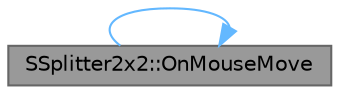 digraph "SSplitter2x2::OnMouseMove"
{
 // INTERACTIVE_SVG=YES
 // LATEX_PDF_SIZE
  bgcolor="transparent";
  edge [fontname=Helvetica,fontsize=10,labelfontname=Helvetica,labelfontsize=10];
  node [fontname=Helvetica,fontsize=10,shape=box,height=0.2,width=0.4];
  rankdir="LR";
  Node1 [id="Node000001",label="SSplitter2x2::OnMouseMove",height=0.2,width=0.4,color="gray40", fillcolor="grey60", style="filled", fontcolor="black",tooltip="The system calls this method to notify the widget that a mouse moved within it."];
  Node1 -> Node1 [id="edge1_Node000001_Node000001",color="steelblue1",style="solid",tooltip=" "];
}
